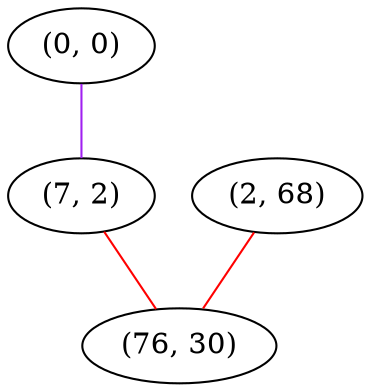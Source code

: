 graph "" {
"(0, 0)";
"(2, 68)";
"(7, 2)";
"(76, 30)";
"(0, 0)" -- "(7, 2)"  [color=purple, key=0, weight=4];
"(2, 68)" -- "(76, 30)"  [color=red, key=0, weight=1];
"(7, 2)" -- "(76, 30)"  [color=red, key=0, weight=1];
}

